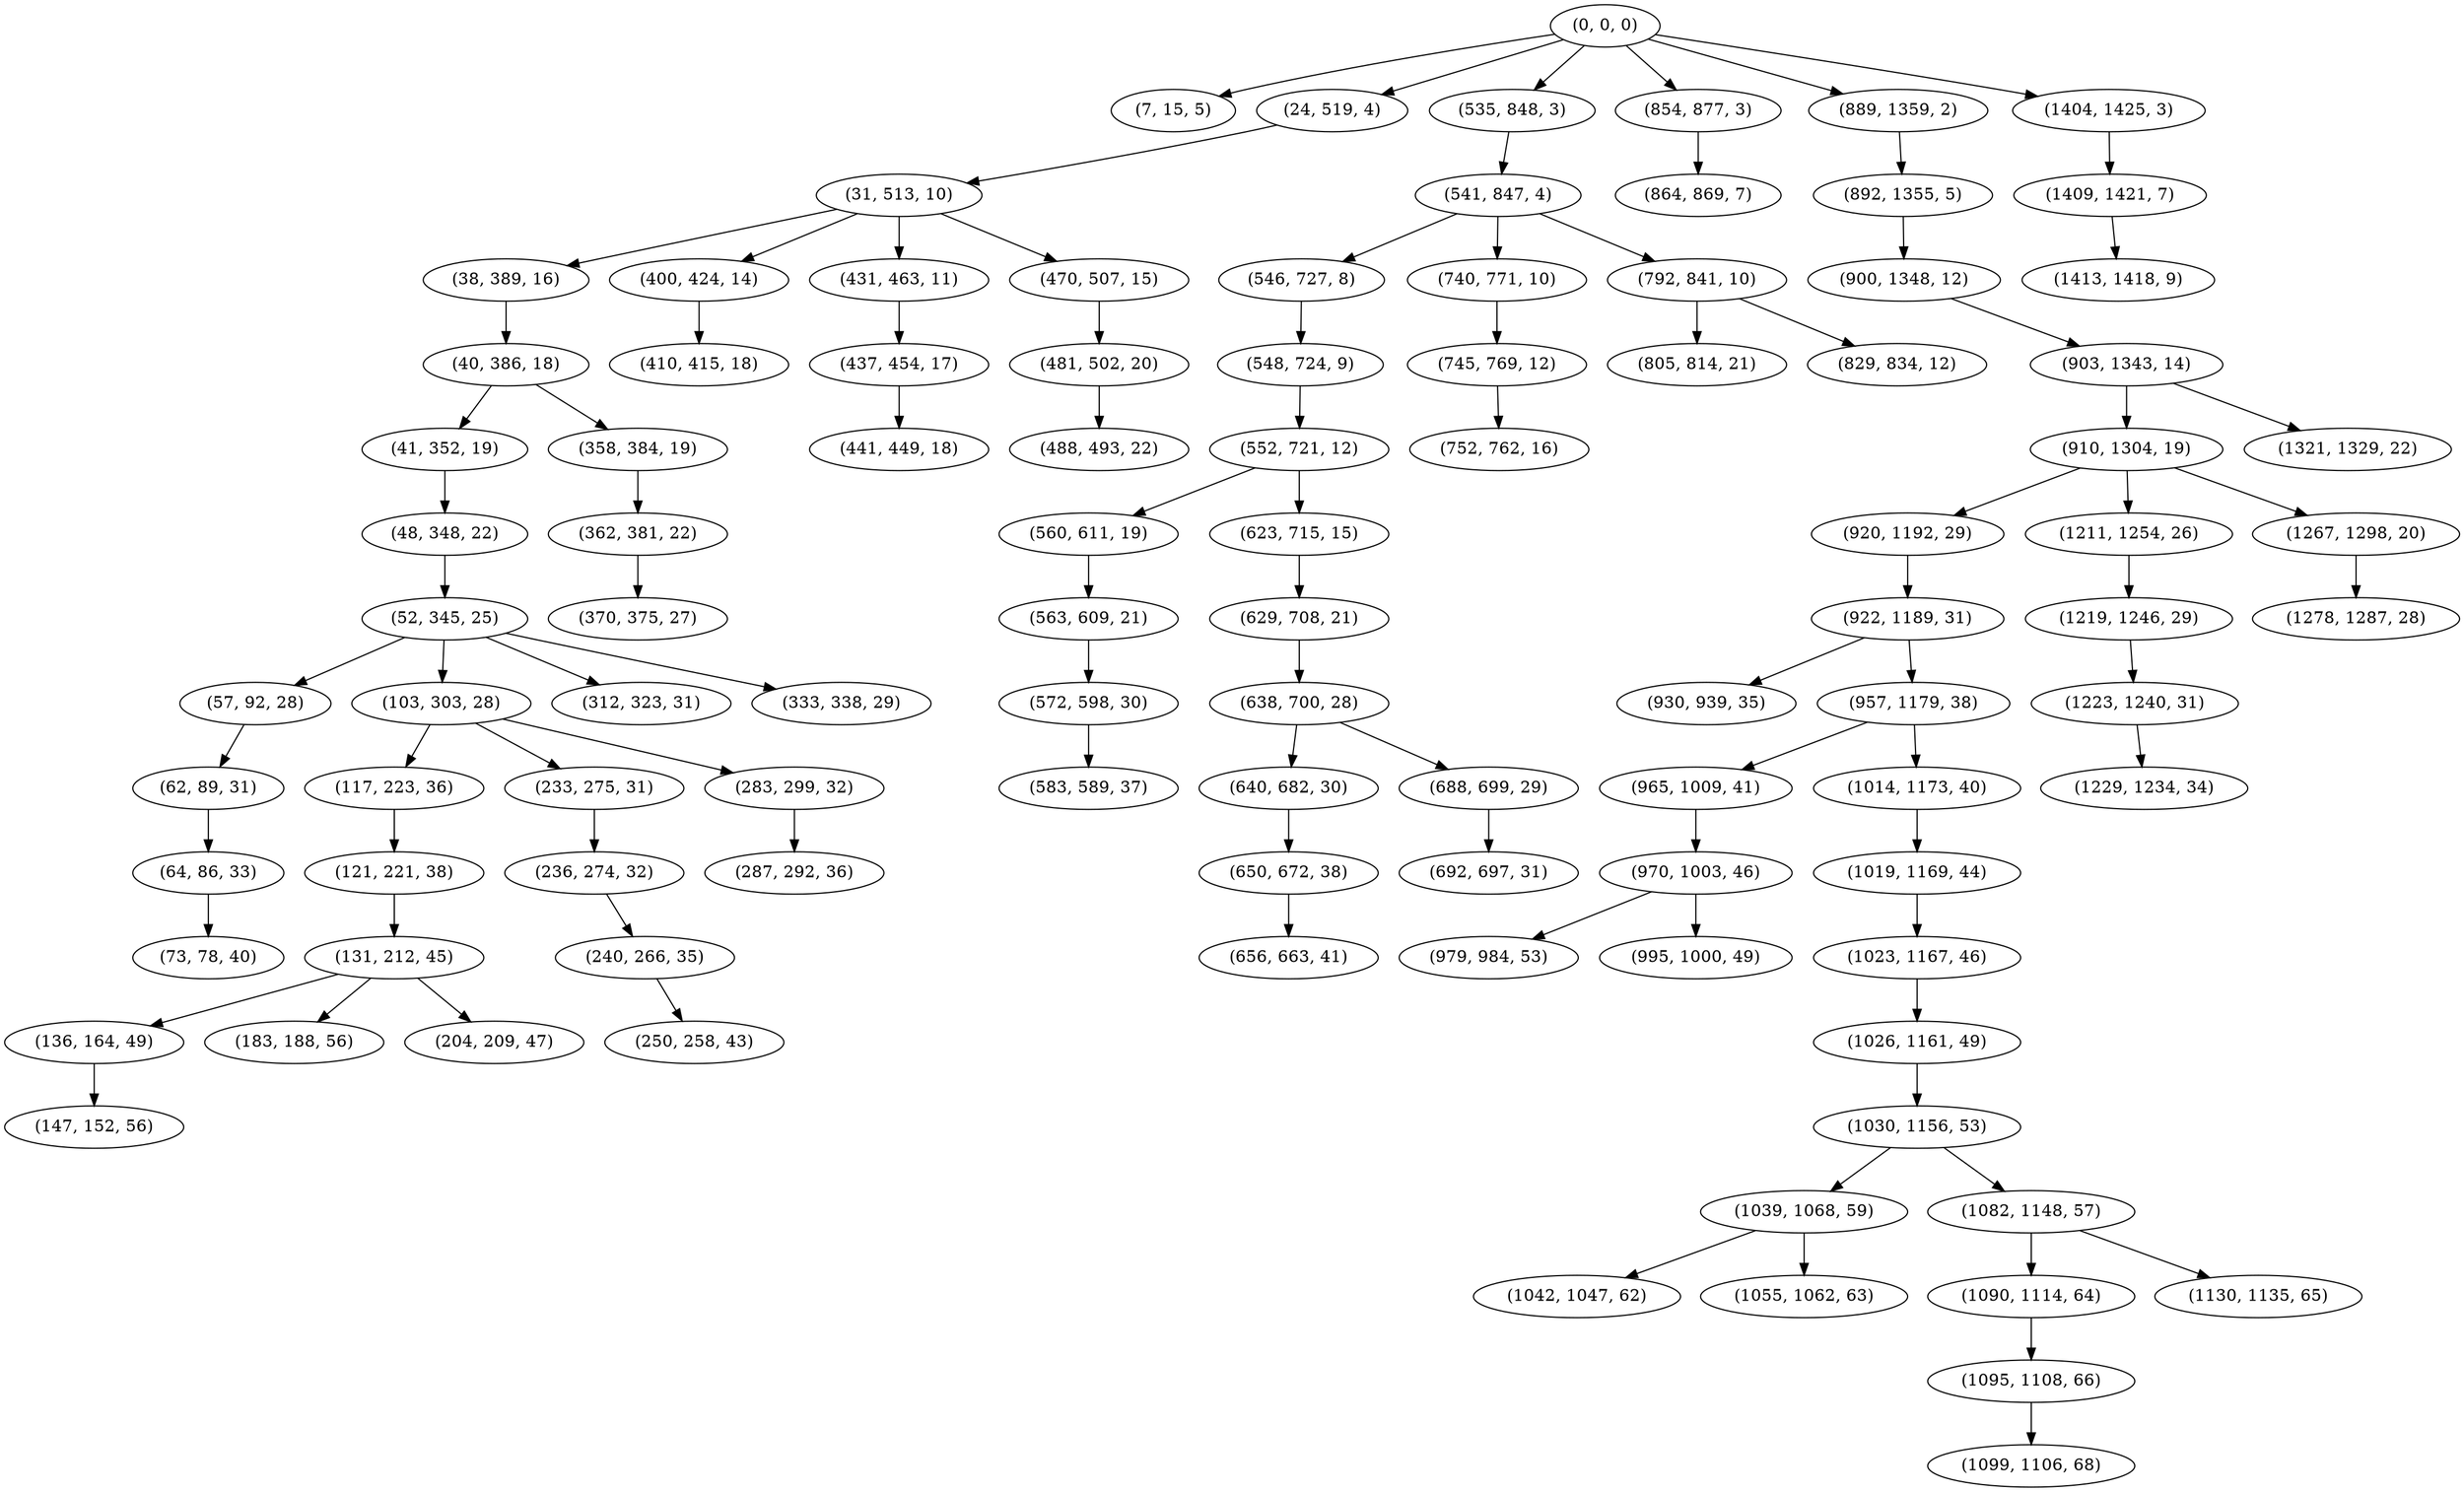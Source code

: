 digraph tree {
    "(0, 0, 0)";
    "(7, 15, 5)";
    "(24, 519, 4)";
    "(31, 513, 10)";
    "(38, 389, 16)";
    "(40, 386, 18)";
    "(41, 352, 19)";
    "(48, 348, 22)";
    "(52, 345, 25)";
    "(57, 92, 28)";
    "(62, 89, 31)";
    "(64, 86, 33)";
    "(73, 78, 40)";
    "(103, 303, 28)";
    "(117, 223, 36)";
    "(121, 221, 38)";
    "(131, 212, 45)";
    "(136, 164, 49)";
    "(147, 152, 56)";
    "(183, 188, 56)";
    "(204, 209, 47)";
    "(233, 275, 31)";
    "(236, 274, 32)";
    "(240, 266, 35)";
    "(250, 258, 43)";
    "(283, 299, 32)";
    "(287, 292, 36)";
    "(312, 323, 31)";
    "(333, 338, 29)";
    "(358, 384, 19)";
    "(362, 381, 22)";
    "(370, 375, 27)";
    "(400, 424, 14)";
    "(410, 415, 18)";
    "(431, 463, 11)";
    "(437, 454, 17)";
    "(441, 449, 18)";
    "(470, 507, 15)";
    "(481, 502, 20)";
    "(488, 493, 22)";
    "(535, 848, 3)";
    "(541, 847, 4)";
    "(546, 727, 8)";
    "(548, 724, 9)";
    "(552, 721, 12)";
    "(560, 611, 19)";
    "(563, 609, 21)";
    "(572, 598, 30)";
    "(583, 589, 37)";
    "(623, 715, 15)";
    "(629, 708, 21)";
    "(638, 700, 28)";
    "(640, 682, 30)";
    "(650, 672, 38)";
    "(656, 663, 41)";
    "(688, 699, 29)";
    "(692, 697, 31)";
    "(740, 771, 10)";
    "(745, 769, 12)";
    "(752, 762, 16)";
    "(792, 841, 10)";
    "(805, 814, 21)";
    "(829, 834, 12)";
    "(854, 877, 3)";
    "(864, 869, 7)";
    "(889, 1359, 2)";
    "(892, 1355, 5)";
    "(900, 1348, 12)";
    "(903, 1343, 14)";
    "(910, 1304, 19)";
    "(920, 1192, 29)";
    "(922, 1189, 31)";
    "(930, 939, 35)";
    "(957, 1179, 38)";
    "(965, 1009, 41)";
    "(970, 1003, 46)";
    "(979, 984, 53)";
    "(995, 1000, 49)";
    "(1014, 1173, 40)";
    "(1019, 1169, 44)";
    "(1023, 1167, 46)";
    "(1026, 1161, 49)";
    "(1030, 1156, 53)";
    "(1039, 1068, 59)";
    "(1042, 1047, 62)";
    "(1055, 1062, 63)";
    "(1082, 1148, 57)";
    "(1090, 1114, 64)";
    "(1095, 1108, 66)";
    "(1099, 1106, 68)";
    "(1130, 1135, 65)";
    "(1211, 1254, 26)";
    "(1219, 1246, 29)";
    "(1223, 1240, 31)";
    "(1229, 1234, 34)";
    "(1267, 1298, 20)";
    "(1278, 1287, 28)";
    "(1321, 1329, 22)";
    "(1404, 1425, 3)";
    "(1409, 1421, 7)";
    "(1413, 1418, 9)";
    "(0, 0, 0)" -> "(7, 15, 5)";
    "(0, 0, 0)" -> "(24, 519, 4)";
    "(0, 0, 0)" -> "(535, 848, 3)";
    "(0, 0, 0)" -> "(854, 877, 3)";
    "(0, 0, 0)" -> "(889, 1359, 2)";
    "(0, 0, 0)" -> "(1404, 1425, 3)";
    "(24, 519, 4)" -> "(31, 513, 10)";
    "(31, 513, 10)" -> "(38, 389, 16)";
    "(31, 513, 10)" -> "(400, 424, 14)";
    "(31, 513, 10)" -> "(431, 463, 11)";
    "(31, 513, 10)" -> "(470, 507, 15)";
    "(38, 389, 16)" -> "(40, 386, 18)";
    "(40, 386, 18)" -> "(41, 352, 19)";
    "(40, 386, 18)" -> "(358, 384, 19)";
    "(41, 352, 19)" -> "(48, 348, 22)";
    "(48, 348, 22)" -> "(52, 345, 25)";
    "(52, 345, 25)" -> "(57, 92, 28)";
    "(52, 345, 25)" -> "(103, 303, 28)";
    "(52, 345, 25)" -> "(312, 323, 31)";
    "(52, 345, 25)" -> "(333, 338, 29)";
    "(57, 92, 28)" -> "(62, 89, 31)";
    "(62, 89, 31)" -> "(64, 86, 33)";
    "(64, 86, 33)" -> "(73, 78, 40)";
    "(103, 303, 28)" -> "(117, 223, 36)";
    "(103, 303, 28)" -> "(233, 275, 31)";
    "(103, 303, 28)" -> "(283, 299, 32)";
    "(117, 223, 36)" -> "(121, 221, 38)";
    "(121, 221, 38)" -> "(131, 212, 45)";
    "(131, 212, 45)" -> "(136, 164, 49)";
    "(131, 212, 45)" -> "(183, 188, 56)";
    "(131, 212, 45)" -> "(204, 209, 47)";
    "(136, 164, 49)" -> "(147, 152, 56)";
    "(233, 275, 31)" -> "(236, 274, 32)";
    "(236, 274, 32)" -> "(240, 266, 35)";
    "(240, 266, 35)" -> "(250, 258, 43)";
    "(283, 299, 32)" -> "(287, 292, 36)";
    "(358, 384, 19)" -> "(362, 381, 22)";
    "(362, 381, 22)" -> "(370, 375, 27)";
    "(400, 424, 14)" -> "(410, 415, 18)";
    "(431, 463, 11)" -> "(437, 454, 17)";
    "(437, 454, 17)" -> "(441, 449, 18)";
    "(470, 507, 15)" -> "(481, 502, 20)";
    "(481, 502, 20)" -> "(488, 493, 22)";
    "(535, 848, 3)" -> "(541, 847, 4)";
    "(541, 847, 4)" -> "(546, 727, 8)";
    "(541, 847, 4)" -> "(740, 771, 10)";
    "(541, 847, 4)" -> "(792, 841, 10)";
    "(546, 727, 8)" -> "(548, 724, 9)";
    "(548, 724, 9)" -> "(552, 721, 12)";
    "(552, 721, 12)" -> "(560, 611, 19)";
    "(552, 721, 12)" -> "(623, 715, 15)";
    "(560, 611, 19)" -> "(563, 609, 21)";
    "(563, 609, 21)" -> "(572, 598, 30)";
    "(572, 598, 30)" -> "(583, 589, 37)";
    "(623, 715, 15)" -> "(629, 708, 21)";
    "(629, 708, 21)" -> "(638, 700, 28)";
    "(638, 700, 28)" -> "(640, 682, 30)";
    "(638, 700, 28)" -> "(688, 699, 29)";
    "(640, 682, 30)" -> "(650, 672, 38)";
    "(650, 672, 38)" -> "(656, 663, 41)";
    "(688, 699, 29)" -> "(692, 697, 31)";
    "(740, 771, 10)" -> "(745, 769, 12)";
    "(745, 769, 12)" -> "(752, 762, 16)";
    "(792, 841, 10)" -> "(805, 814, 21)";
    "(792, 841, 10)" -> "(829, 834, 12)";
    "(854, 877, 3)" -> "(864, 869, 7)";
    "(889, 1359, 2)" -> "(892, 1355, 5)";
    "(892, 1355, 5)" -> "(900, 1348, 12)";
    "(900, 1348, 12)" -> "(903, 1343, 14)";
    "(903, 1343, 14)" -> "(910, 1304, 19)";
    "(903, 1343, 14)" -> "(1321, 1329, 22)";
    "(910, 1304, 19)" -> "(920, 1192, 29)";
    "(910, 1304, 19)" -> "(1211, 1254, 26)";
    "(910, 1304, 19)" -> "(1267, 1298, 20)";
    "(920, 1192, 29)" -> "(922, 1189, 31)";
    "(922, 1189, 31)" -> "(930, 939, 35)";
    "(922, 1189, 31)" -> "(957, 1179, 38)";
    "(957, 1179, 38)" -> "(965, 1009, 41)";
    "(957, 1179, 38)" -> "(1014, 1173, 40)";
    "(965, 1009, 41)" -> "(970, 1003, 46)";
    "(970, 1003, 46)" -> "(979, 984, 53)";
    "(970, 1003, 46)" -> "(995, 1000, 49)";
    "(1014, 1173, 40)" -> "(1019, 1169, 44)";
    "(1019, 1169, 44)" -> "(1023, 1167, 46)";
    "(1023, 1167, 46)" -> "(1026, 1161, 49)";
    "(1026, 1161, 49)" -> "(1030, 1156, 53)";
    "(1030, 1156, 53)" -> "(1039, 1068, 59)";
    "(1030, 1156, 53)" -> "(1082, 1148, 57)";
    "(1039, 1068, 59)" -> "(1042, 1047, 62)";
    "(1039, 1068, 59)" -> "(1055, 1062, 63)";
    "(1082, 1148, 57)" -> "(1090, 1114, 64)";
    "(1082, 1148, 57)" -> "(1130, 1135, 65)";
    "(1090, 1114, 64)" -> "(1095, 1108, 66)";
    "(1095, 1108, 66)" -> "(1099, 1106, 68)";
    "(1211, 1254, 26)" -> "(1219, 1246, 29)";
    "(1219, 1246, 29)" -> "(1223, 1240, 31)";
    "(1223, 1240, 31)" -> "(1229, 1234, 34)";
    "(1267, 1298, 20)" -> "(1278, 1287, 28)";
    "(1404, 1425, 3)" -> "(1409, 1421, 7)";
    "(1409, 1421, 7)" -> "(1413, 1418, 9)";
}
